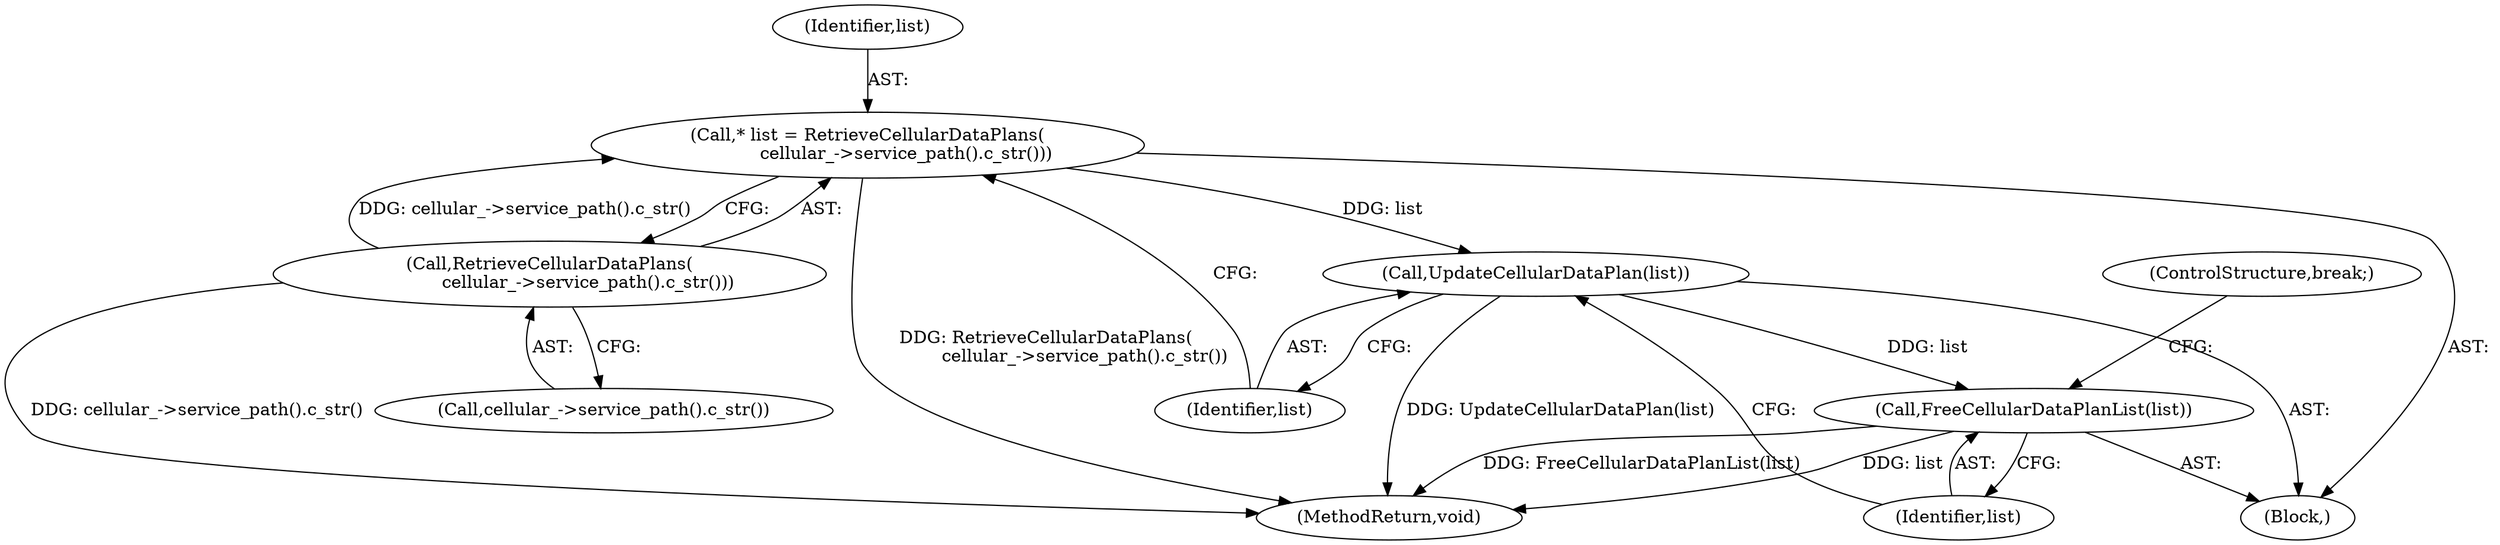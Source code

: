 digraph "0_Chrome_a3e2afaedd8190398ae45ccef34fcdee00fb19aa@pointer" {
"1000194" [label="(Call,* list = RetrieveCellularDataPlans(\n              cellular_->service_path().c_str()))"];
"1000196" [label="(Call,RetrieveCellularDataPlans(\n              cellular_->service_path().c_str()))"];
"1000198" [label="(Call,UpdateCellularDataPlan(list))"];
"1000200" [label="(Call,FreeCellularDataPlanList(list))"];
"1000197" [label="(Call,cellular_->service_path().c_str())"];
"1000201" [label="(Identifier,list)"];
"1000200" [label="(Call,FreeCellularDataPlanList(list))"];
"1000226" [label="(MethodReturn,void)"];
"1000198" [label="(Call,UpdateCellularDataPlan(list))"];
"1000202" [label="(ControlStructure,break;)"];
"1000195" [label="(Identifier,list)"];
"1000199" [label="(Identifier,list)"];
"1000194" [label="(Call,* list = RetrieveCellularDataPlans(\n              cellular_->service_path().c_str()))"];
"1000192" [label="(Block,)"];
"1000196" [label="(Call,RetrieveCellularDataPlans(\n              cellular_->service_path().c_str()))"];
"1000194" -> "1000192"  [label="AST: "];
"1000194" -> "1000196"  [label="CFG: "];
"1000195" -> "1000194"  [label="AST: "];
"1000196" -> "1000194"  [label="AST: "];
"1000199" -> "1000194"  [label="CFG: "];
"1000194" -> "1000226"  [label="DDG: RetrieveCellularDataPlans(\n              cellular_->service_path().c_str())"];
"1000196" -> "1000194"  [label="DDG: cellular_->service_path().c_str()"];
"1000194" -> "1000198"  [label="DDG: list"];
"1000196" -> "1000197"  [label="CFG: "];
"1000197" -> "1000196"  [label="AST: "];
"1000196" -> "1000226"  [label="DDG: cellular_->service_path().c_str()"];
"1000198" -> "1000192"  [label="AST: "];
"1000198" -> "1000199"  [label="CFG: "];
"1000199" -> "1000198"  [label="AST: "];
"1000201" -> "1000198"  [label="CFG: "];
"1000198" -> "1000226"  [label="DDG: UpdateCellularDataPlan(list)"];
"1000198" -> "1000200"  [label="DDG: list"];
"1000200" -> "1000192"  [label="AST: "];
"1000200" -> "1000201"  [label="CFG: "];
"1000201" -> "1000200"  [label="AST: "];
"1000202" -> "1000200"  [label="CFG: "];
"1000200" -> "1000226"  [label="DDG: FreeCellularDataPlanList(list)"];
"1000200" -> "1000226"  [label="DDG: list"];
}
